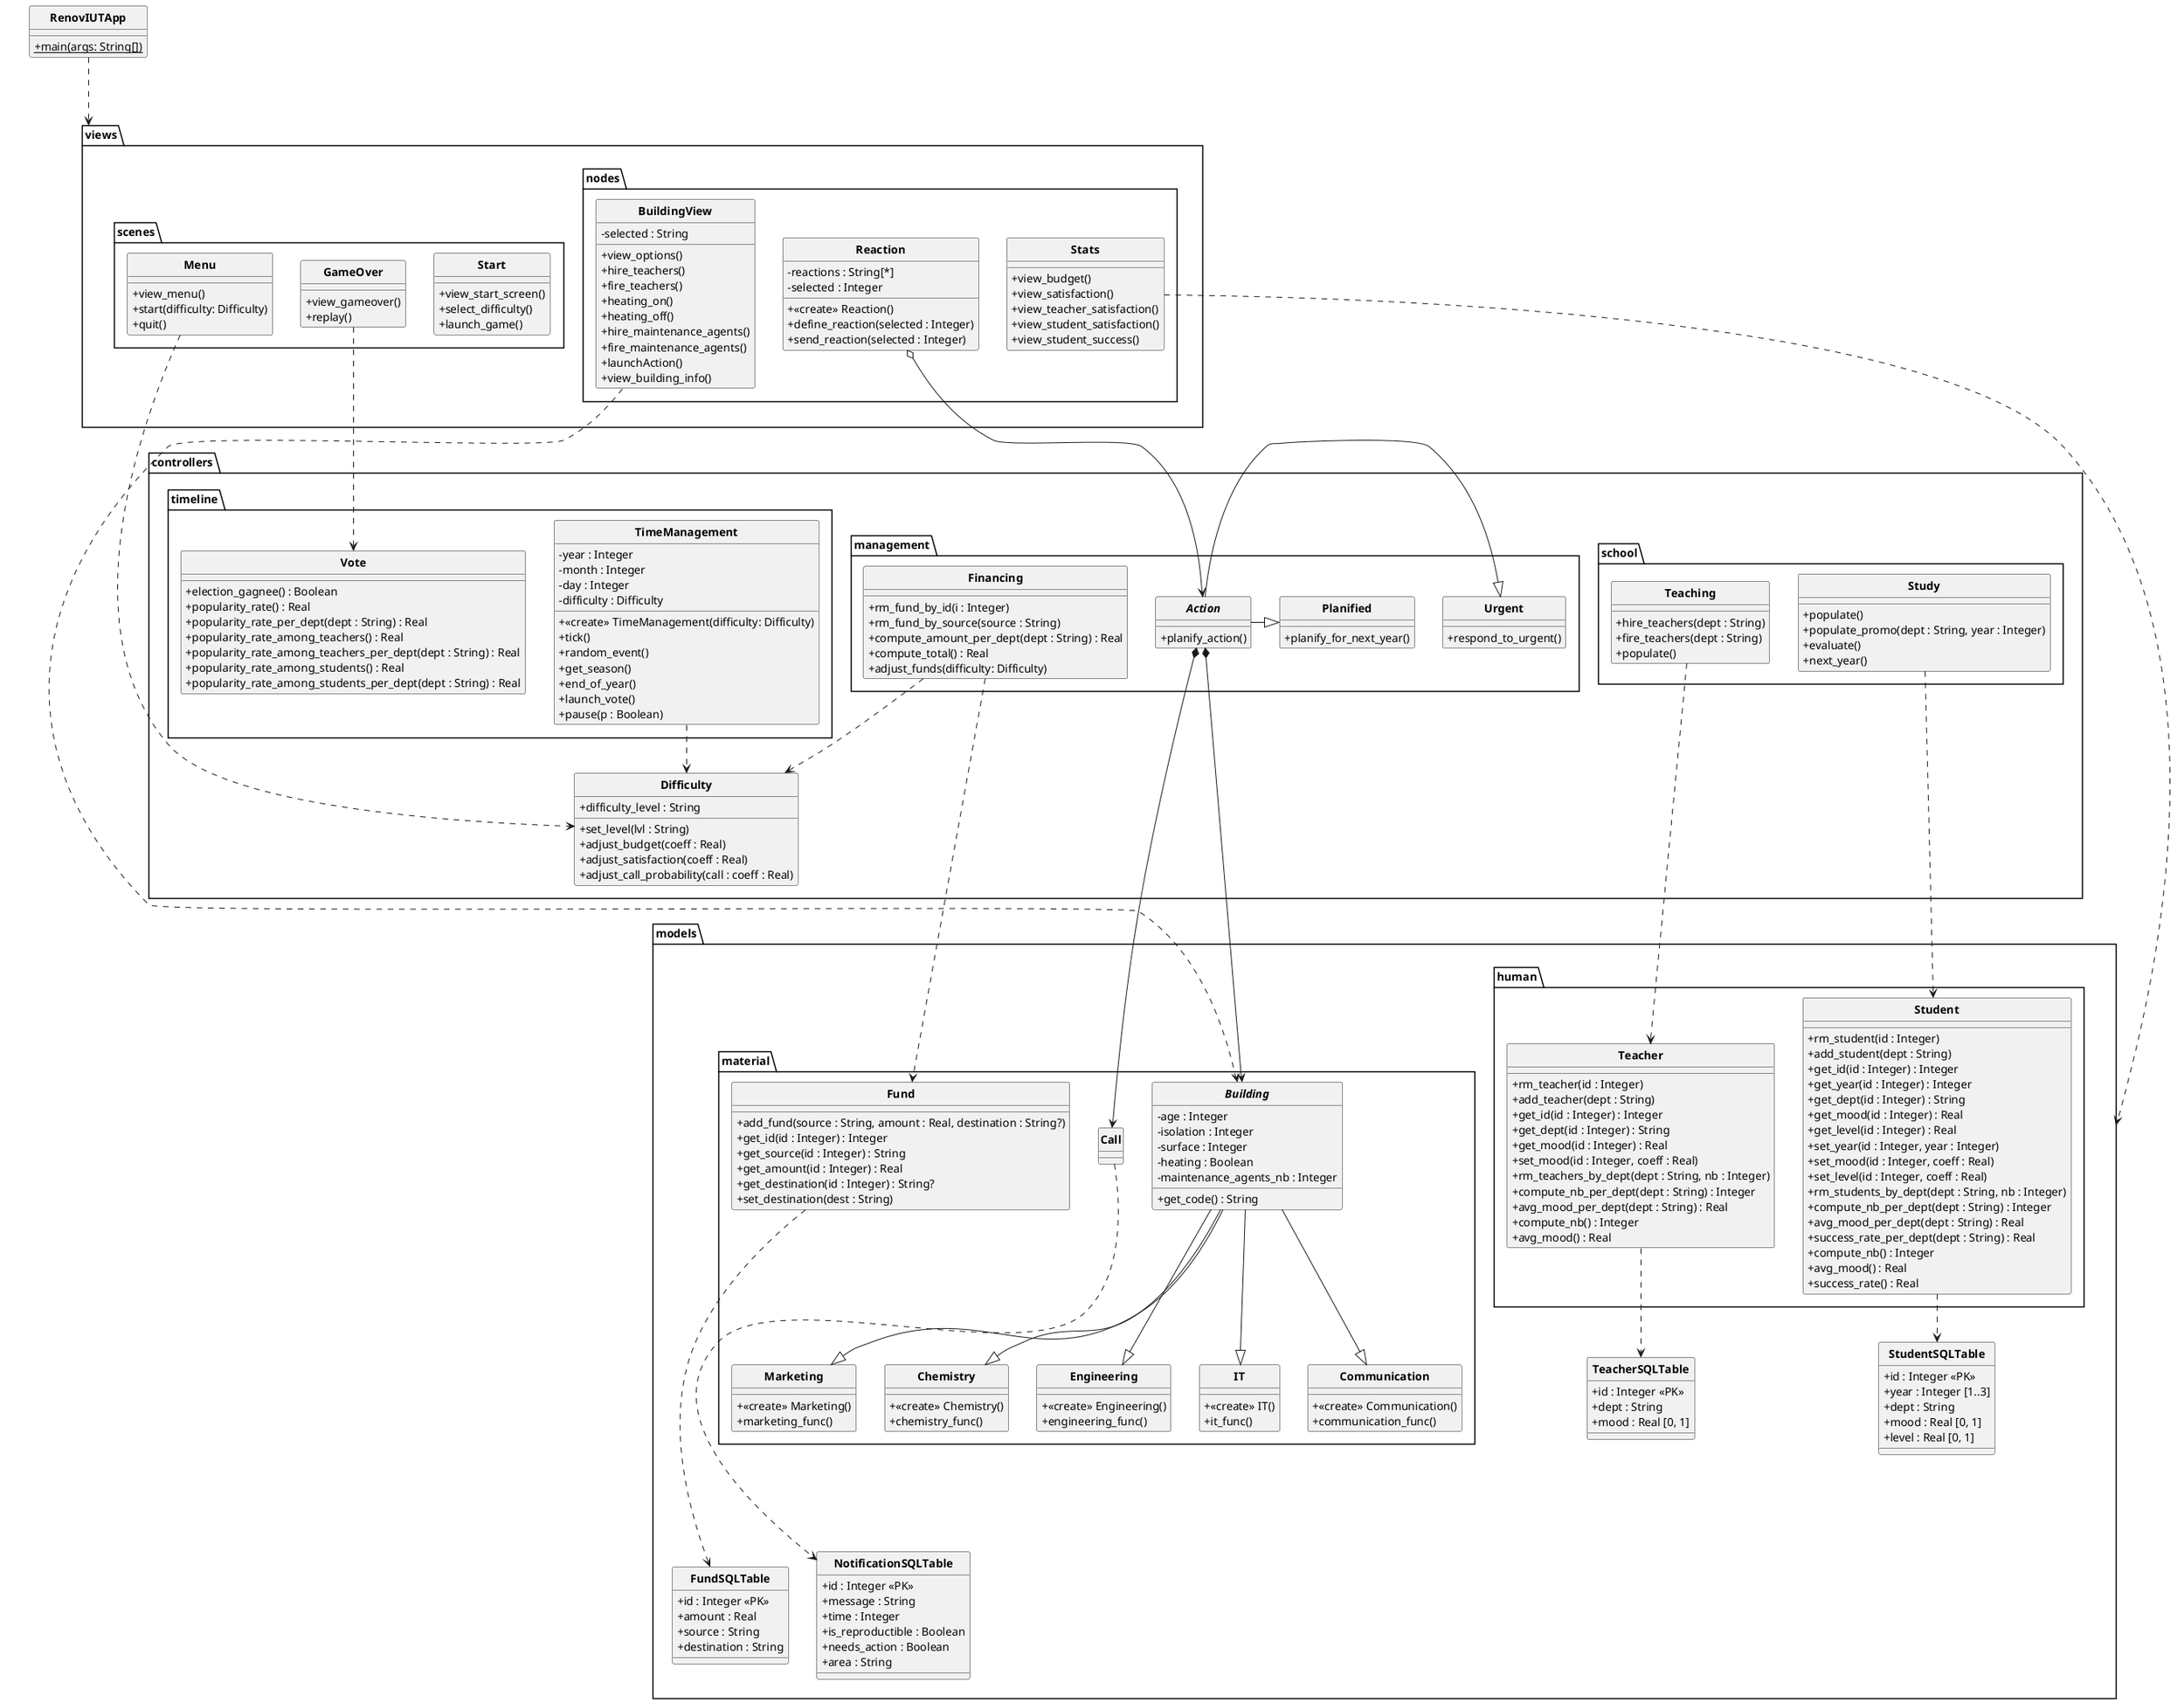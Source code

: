 @startuml RenovIUTApp

skinparam style strictuml
skinparam classAttributeIconSize 0
skinparam classFontStyle Bold
hide enum methods

class RenovIUTApp
{
    + {static} main(args: String[])
}

package views
{
    package nodes
    {
        class BuildingView
        {
            - selected : String
            + view_options()
            + hire_teachers()
            + fire_teachers()
            + heating_on()
            + heating_off()
            + hire_maintenance_agents()
            + fire_maintenance_agents()
            + launchAction()
            + view_building_info()
        }

        class Stats
        {
            + view_budget()
            + view_satisfaction()
            + view_teacher_satisfaction()
            + view_student_satisfaction()
            + view_student_success()
        }

        class Reaction
        {
            - reactions : String[*]
            - selected : Integer
            + <<create>> Reaction()
            + define_reaction(selected : Integer)
            + send_reaction(selected : Integer)

        }
    }

    package scenes
    {
        class Start
        {
            + view_start_screen()
            + select_difficulty()
            + launch_game()
        }

        class Menu
        {
            + view_menu()
            + start(difficulty: Difficulty)
            + quit()
        }

        class GameOver
        {
            + view_gameover()
            + replay()
        }
    }
}

package controllers
{
		package timeline {
			class TimeManagement
			{
					- year : Integer
					- month : Integer
					- day : Integer
					- difficulty : Difficulty
					+ <<create>> TimeManagement(difficulty: Difficulty)
					+ tick()
					+ random_event()
					+ get_season()
					+ end_of_year()
					+ launch_vote()
					+ pause(p : Boolean)
			}

					class Vote
			{
					+ election_gagnee() : Boolean
					+ popularity_rate() : Real
					+ popularity_rate_per_dept(dept : String) : Real
					+ popularity_rate_among_teachers() : Real
					+ popularity_rate_among_teachers_per_dept(dept : String) : Real
					+ popularity_rate_among_students() : Real
					+ popularity_rate_among_students_per_dept(dept : String) : Real
			}
    }

    package school
    {
        class Teaching
        {
            + hire_teachers(dept : String)
            + fire_teachers(dept : String)
            + populate()
        }

        class Study
        {
            + populate()
            + populate_promo(dept : String, year : Integer)
            + evaluate()
            + next_year()
        }
    }

    package management
    {
        class Financing
        {
            + rm_fund_by_id(i : Integer)
            + rm_fund_by_source(source : String)
            + compute_amount_per_dept(dept : String) : Real
            + compute_total() : Real
            + adjust_funds(difficulty: Difficulty)
        }

        abstract class Action
        {
            + planify_action()
        }

        class Planified
        {
            + planify_for_next_year()
        }

        class Urgent
        {
            + respond_to_urgent()
        }
    }

		class Difficulty
		{
				+ difficulty_level : String
				+ set_level(lvl : String)
				+ adjust_budget(coeff : Real)
				+ adjust_satisfaction(coeff : Real)
				+ adjust_call_probability(call : coeff : Real)
		}
}

package models
{
		package human {
				class Student
				{
						+ rm_student(id : Integer)
						+ add_student(dept : String)
						+ get_id(id : Integer) : Integer
						+ get_year(id : Integer) : Integer
						+ get_dept(id : Integer) : String
						+ get_mood(id : Integer) : Real
						+ get_level(id : Integer) : Real
						+ set_year(id : Integer, year : Integer)
						+ set_mood(id : Integer, coeff : Real)
						+ set_level(id : Integer, coeff : Real)
						+ rm_students_by_dept(dept : String, nb : Integer)
						+ compute_nb_per_dept(dept : String) : Integer
						+ avg_mood_per_dept(dept : String) : Real
						+ success_rate_per_dept(dept : String) : Real
						+ compute_nb() : Integer
						+ avg_mood() : Real
						+ success_rate() : Real
				}

				class Teacher
				{
						+ rm_teacher(id : Integer)
						+ add_teacher(dept : String)
						+ get_id(id : Integer) : Integer
						+ get_dept(id : Integer) : String
						+ get_mood(id : Integer) : Real
						+ set_mood(id : Integer, coeff : Real)
						+ rm_teachers_by_dept(dept : String, nb : Integer)
						+ compute_nb_per_dept(dept : String) : Integer
						+ avg_mood_per_dept(dept : String) : Real
						+ compute_nb() : Integer
						+ avg_mood() : Real
				}
    }

		package material {
				abstract class Building
        {
            - age : Integer
            - isolation : Integer
            - surface : Integer
            - heating : Boolean
            - maintenance_agents_nb : Integer
            + get_code() : String
        }

        class IT
        {
            + <<create>> IT()
            + it_func()
        }

        class Communication
        {
            + <<create>> Communication()
            + communication_func()
        }

        class Marketing
        {
            + <<create>> Marketing()
            + marketing_func()
        }

        class Chemistry
        {
            + <<create>> Chemistry()
            + chemistry_func()
        }

        class Engineering
        {
            + <<create>> Engineering()
            + engineering_func()
        }

				class Fund
				{
						+ add_fund(source : String, amount : Real, destination : String?)
						+ get_id(id : Integer) : Integer
						+ get_source(id : Integer) : String
						+ get_amount(id : Integer) : Real
						+ get_destination(id : Integer) : String?
						+ set_destination(dest : String)
				}

				class Call
				{
					'à coder
				}
    }

    class StudentSQLTable
    {
        + id : Integer <<PK>>
        + year : Integer [1..3]
        + dept : String
        + mood : Real [0, 1]
        + level : Real [0, 1]
    }

    class TeacherSQLTable
    {
        + id : Integer <<PK>>
        + dept : String
        + mood : Real [0, 1]
    }

    class FundSQLTable
    {
        + id : Integer <<PK>>
        + amount : Real
        + source : String
        + destination : String
    }

    class NotificationSQLTable
    {
        + id : Integer <<PK>>
        + message : String
        + time : Integer
        + is_reproductible : Boolean
        + needs_action : Boolean
        + area : String
    }
}



RenovIUTApp ...> views
BuildingView ...> Building
Stats ....> models
GameOver ..> Vote
Study ..> Student
Teaching ..> Teacher
Financing ..> Fund
Action *---> Building
Student ..> StudentSQLTable
Teacher ..> TeacherSQLTable
Fund ....> FundSQLTable
Call ....> NotificationSQLTable
Reaction o--> Action

Building --|> IT
Building --|> Communication
Building --|> Marketing
Building --|> Chemistry
Building --|> Engineering
Action -|> Urgent
Action -|> Planified
Action *--> Call

TimeManagement ..> Difficulty
Financing ..> Difficulty
Menu ..> Difficulty

@enduml
